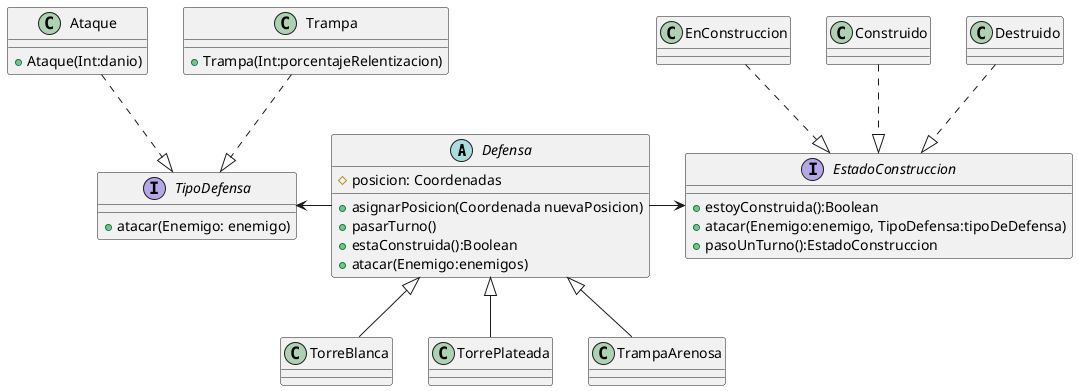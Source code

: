 @startuml
abstract class Defensa{
# posicion: Coordenadas
+ asignarPosicion(Coordenada nuevaPosicion)
+ pasarTurno()
+ estaConstruida():Boolean
+ atacar(Enemigo:enemigos)
}

class TorreBlanca{}
class TorrePlateada{}
class TrampaArenosa{}

interface TipoDefensa{
+ atacar(Enemigo: enemigo)
}

class Ataque{
+ Ataque(Int:danio)
}
class Trampa{
+ Trampa(Int:porcentajeRelentizacion)
}

interface EstadoConstruccion{
+ estoyConstruida():Boolean
+ atacar(Enemigo:enemigo, TipoDefensa:tipoDeDefensa)
+ pasoUnTurno():EstadoConstruccion
}
class EnConstruccion{}
class Construido{}
class Destruido{}

Defensa <|-- TorreBlanca
Defensa <|-- TorrePlateada
Defensa <|-- TrampaArenosa

TipoDefensa <- Defensa
Ataque ..|> TipoDefensa
Trampa ..|> TipoDefensa

Defensa -> EstadoConstruccion
EnConstruccion ..|> EstadoConstruccion
Construido ..|> EstadoConstruccion
Destruido ..|> EstadoConstruccion
@enduml